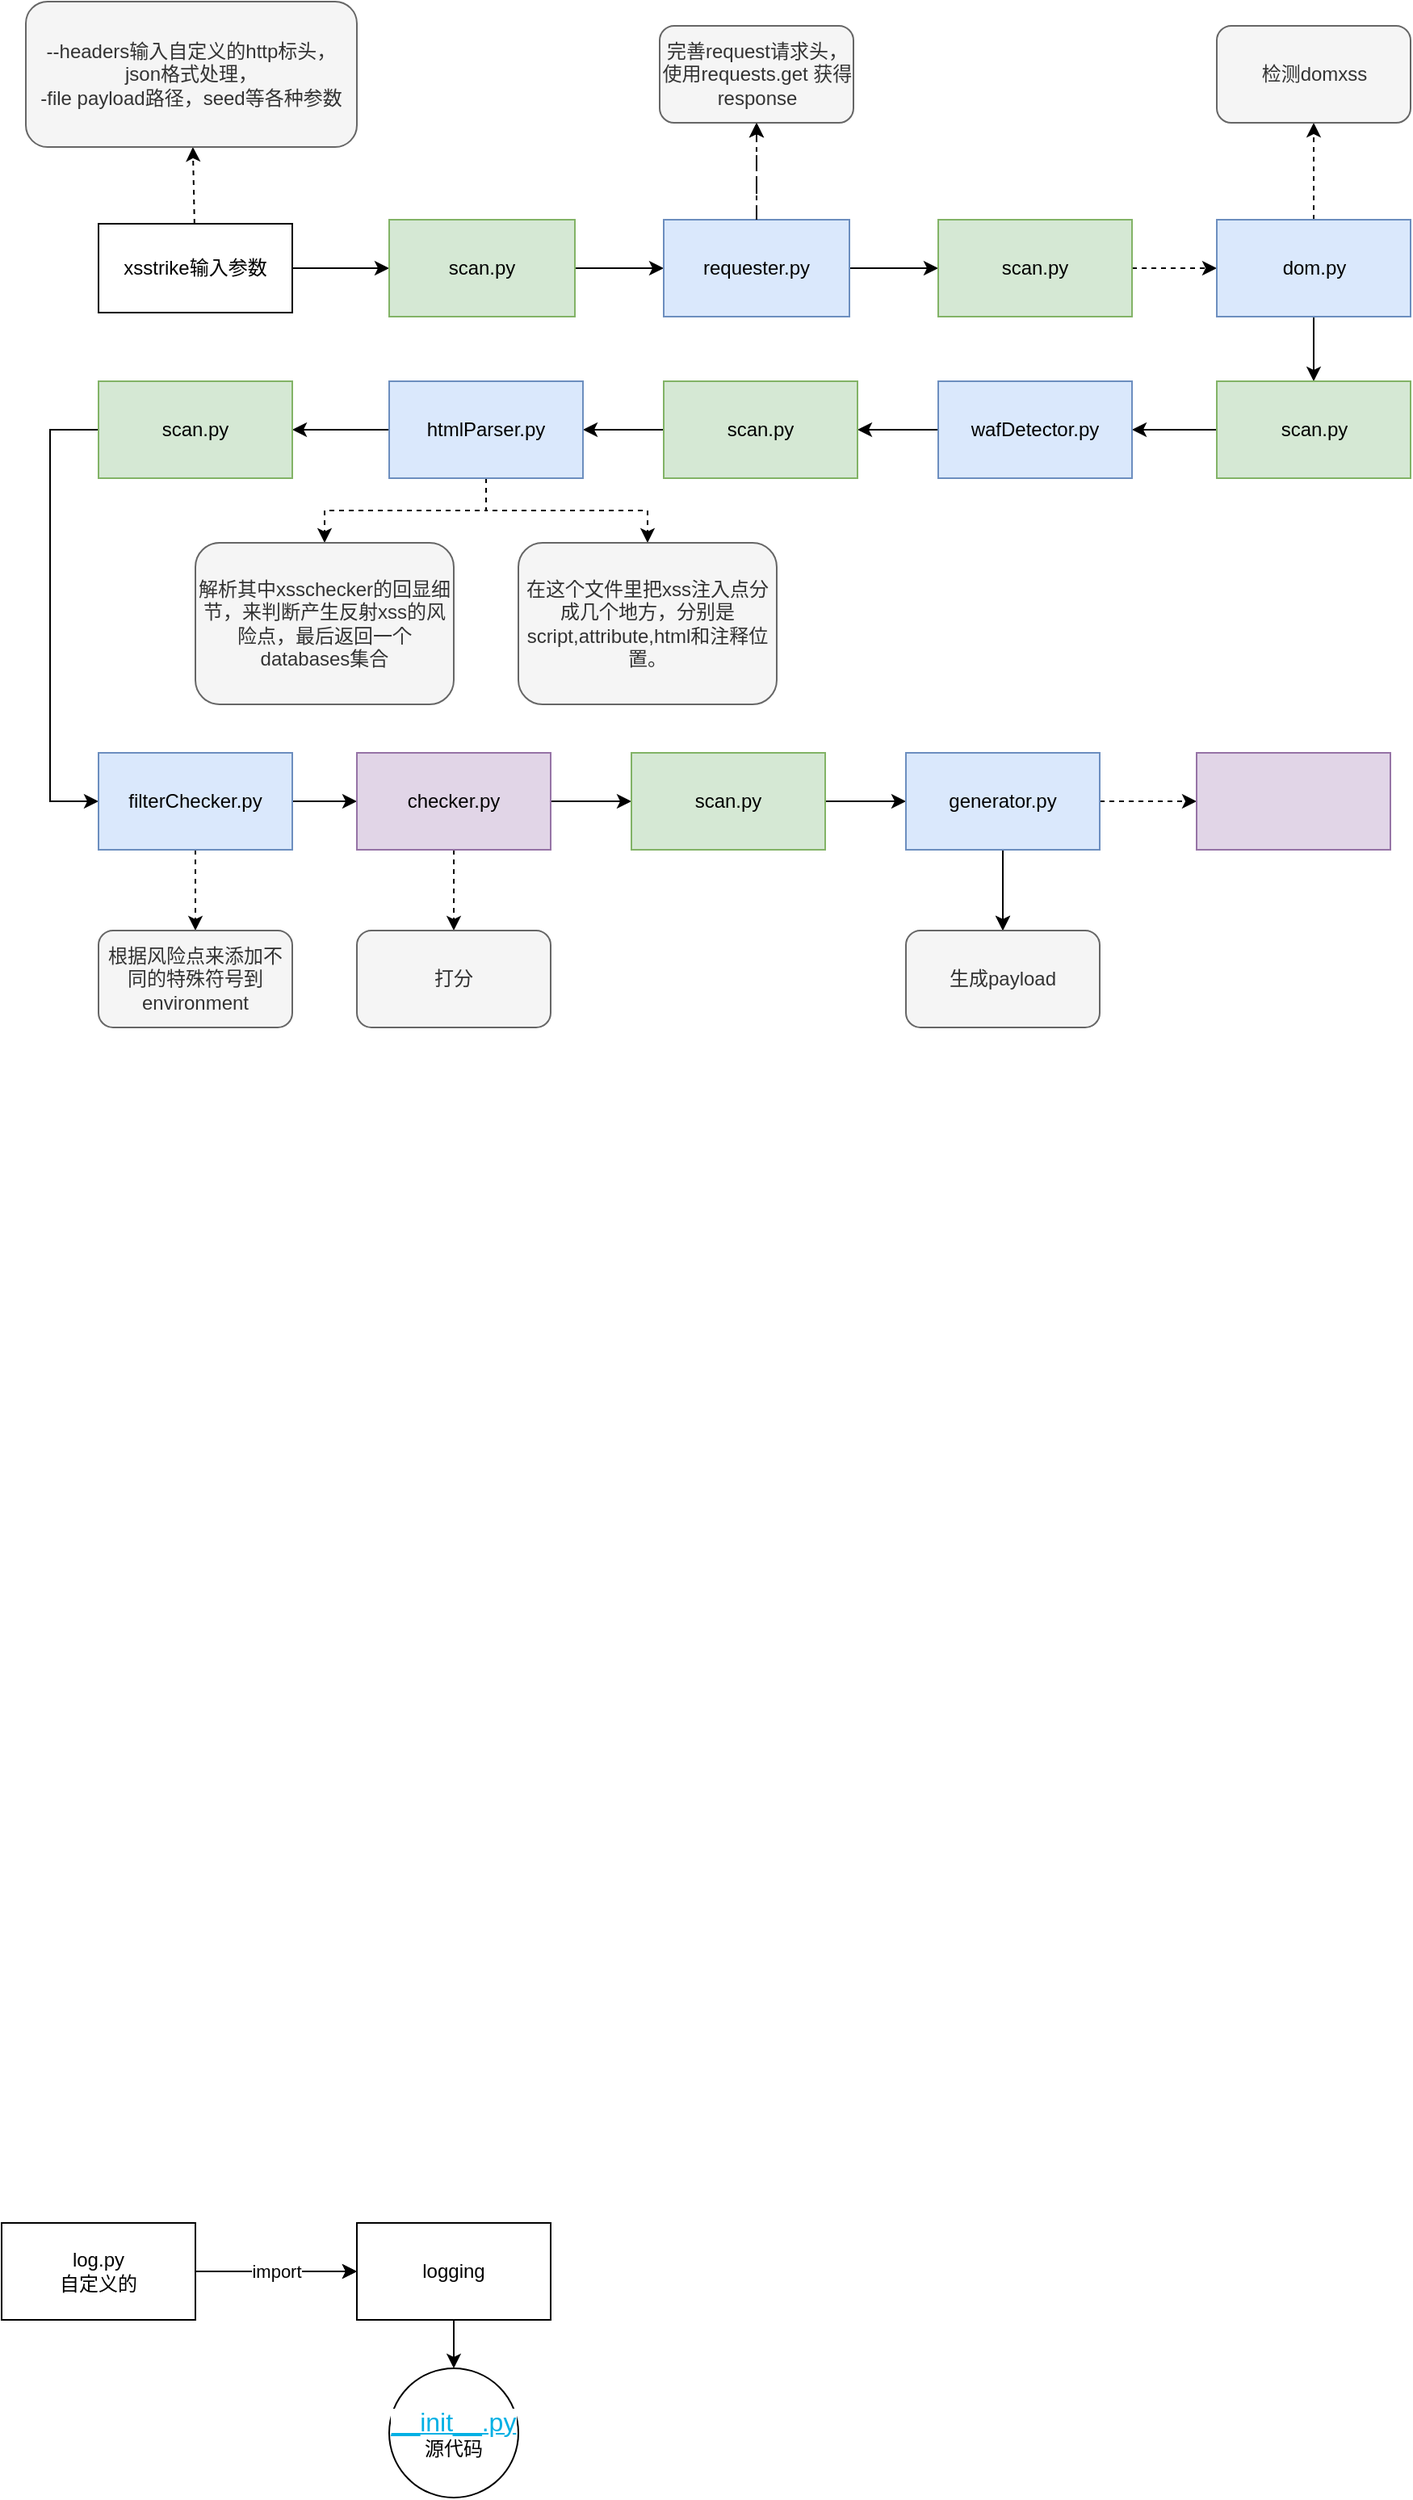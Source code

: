 <mxfile version="20.8.20" type="github" pages="2">
  <diagram id="Mi6Uny3UNFIJB_ZGdhlr" name="第 1 页">
    <mxGraphModel dx="1221" dy="686" grid="1" gridSize="10" guides="1" tooltips="1" connect="1" arrows="1" fold="1" page="1" pageScale="1" pageWidth="2336" pageHeight="1654" math="0" shadow="0">
      <root>
        <mxCell id="0" />
        <mxCell id="1" parent="0" />
        <mxCell id="SzhgZFn4WZo0ysNFUmlf-3" value="" style="rounded=0;orthogonalLoop=1;jettySize=auto;html=1;elbow=vertical;dashed=1;" parent="1" source="SzhgZFn4WZo0ysNFUmlf-1" target="SzhgZFn4WZo0ysNFUmlf-2" edge="1">
          <mxGeometry relative="1" as="geometry" />
        </mxCell>
        <mxCell id="SzhgZFn4WZo0ysNFUmlf-1" value="xsstrike输入参数" style="whiteSpace=wrap;html=1;rounded=0;" parent="1" vertex="1">
          <mxGeometry x="120" y="172.5" width="120" height="55" as="geometry" />
        </mxCell>
        <mxCell id="AMDaqCPly_B1wJdDMMOm-6" style="edgeStyle=none;rounded=0;orthogonalLoop=1;jettySize=auto;html=1;exitX=0.5;exitY=0;exitDx=0;exitDy=0;dashed=1;elbow=vertical;" parent="1" source="SzhgZFn4WZo0ysNFUmlf-1" target="SzhgZFn4WZo0ysNFUmlf-1" edge="1">
          <mxGeometry relative="1" as="geometry" />
        </mxCell>
        <mxCell id="AMDaqCPly_B1wJdDMMOm-7" style="edgeStyle=none;rounded=0;orthogonalLoop=1;jettySize=auto;html=1;exitX=0.5;exitY=1;exitDx=0;exitDy=0;dashed=1;elbow=vertical;" parent="1" source="SzhgZFn4WZo0ysNFUmlf-1" target="SzhgZFn4WZo0ysNFUmlf-1" edge="1">
          <mxGeometry relative="1" as="geometry" />
        </mxCell>
        <mxCell id="AMDaqCPly_B1wJdDMMOm-12" value="" style="edgeStyle=none;rounded=0;orthogonalLoop=1;jettySize=auto;html=1;elbow=vertical;exitX=1;exitY=0.5;exitDx=0;exitDy=0;" parent="1" source="SzhgZFn4WZo0ysNFUmlf-1" target="AMDaqCPly_B1wJdDMMOm-11" edge="1">
          <mxGeometry relative="1" as="geometry" />
        </mxCell>
        <mxCell id="SzhgZFn4WZo0ysNFUmlf-2" value="--headers输入自定义的http标头，&lt;br&gt;json格式处理，&lt;br&gt;-file payload路径，seed等各种参数" style="whiteSpace=wrap;html=1;rounded=1;labelPosition=center;verticalLabelPosition=middle;align=center;verticalAlign=middle;fillColor=#f5f5f5;fontColor=#333333;strokeColor=#666666;" parent="1" vertex="1">
          <mxGeometry x="75" y="35" width="205" height="90" as="geometry" />
        </mxCell>
        <mxCell id="AMDaqCPly_B1wJdDMMOm-14" value="" style="edgeStyle=none;rounded=0;orthogonalLoop=1;jettySize=auto;html=1;elbow=vertical;" parent="1" source="AMDaqCPly_B1wJdDMMOm-11" target="AMDaqCPly_B1wJdDMMOm-13" edge="1">
          <mxGeometry relative="1" as="geometry" />
        </mxCell>
        <mxCell id="AMDaqCPly_B1wJdDMMOm-11" value="scan.py" style="whiteSpace=wrap;html=1;rounded=0;fillColor=#d5e8d4;strokeColor=#82b366;" parent="1" vertex="1">
          <mxGeometry x="300" y="170" width="115" height="60" as="geometry" />
        </mxCell>
        <mxCell id="dojH2ZBy4jooozm948fz-9" value="" style="edgeStyle=orthogonalEdgeStyle;rounded=0;orthogonalLoop=1;jettySize=auto;html=1;dashed=1;" parent="1" source="AMDaqCPly_B1wJdDMMOm-13" target="dojH2ZBy4jooozm948fz-7" edge="1">
          <mxGeometry relative="1" as="geometry" />
        </mxCell>
        <mxCell id="bgyfNNdTmjfUKgFDQhqf-2" value="" style="edgeStyle=orthogonalEdgeStyle;rounded=0;orthogonalLoop=1;jettySize=auto;html=1;" parent="1" source="AMDaqCPly_B1wJdDMMOm-13" target="bgyfNNdTmjfUKgFDQhqf-1" edge="1">
          <mxGeometry relative="1" as="geometry" />
        </mxCell>
        <mxCell id="AMDaqCPly_B1wJdDMMOm-13" value="requester.py" style="whiteSpace=wrap;html=1;rounded=0;fillColor=#dae8fc;strokeColor=#6c8ebf;" parent="1" vertex="1">
          <mxGeometry x="470" y="170" width="115" height="60" as="geometry" />
        </mxCell>
        <mxCell id="-9ZumjQLEosZfhHDupUa-3" value="" style="edgeStyle=orthogonalEdgeStyle;rounded=0;orthogonalLoop=1;jettySize=auto;html=1;" parent="1" source="-9ZumjQLEosZfhHDupUa-1" target="-9ZumjQLEosZfhHDupUa-2" edge="1">
          <mxGeometry relative="1" as="geometry" />
        </mxCell>
        <mxCell id="-9ZumjQLEosZfhHDupUa-4" value="import" style="edgeStyle=orthogonalEdgeStyle;rounded=0;orthogonalLoop=1;jettySize=auto;html=1;" parent="1" source="-9ZumjQLEosZfhHDupUa-1" target="-9ZumjQLEosZfhHDupUa-2" edge="1">
          <mxGeometry relative="1" as="geometry" />
        </mxCell>
        <mxCell id="-9ZumjQLEosZfhHDupUa-1" value="log.py&lt;br&gt;自定义的" style="rounded=0;whiteSpace=wrap;html=1;" parent="1" vertex="1">
          <mxGeometry x="60" y="1410" width="120" height="60" as="geometry" />
        </mxCell>
        <mxCell id="-9ZumjQLEosZfhHDupUa-6" value="" style="edgeStyle=orthogonalEdgeStyle;rounded=0;orthogonalLoop=1;jettySize=auto;html=1;" parent="1" source="-9ZumjQLEosZfhHDupUa-2" target="-9ZumjQLEosZfhHDupUa-5" edge="1">
          <mxGeometry relative="1" as="geometry" />
        </mxCell>
        <mxCell id="-9ZumjQLEosZfhHDupUa-2" value="logging" style="whiteSpace=wrap;html=1;rounded=0;" parent="1" vertex="1">
          <mxGeometry x="280" y="1410" width="120" height="60" as="geometry" />
        </mxCell>
        <mxCell id="-9ZumjQLEosZfhHDupUa-5" value="&lt;a style=&quot;color: rgb(0, 176, 228); font-family: &amp;quot;Lucida Grande&amp;quot;, Arial, sans-serif; font-size: 16px; text-align: left; background-color: rgb(255, 255, 255);&quot; href=&quot;https://github.com/python/cpython/tree/3.11/Lib/logging/__init__.py&quot; class=&quot;reference external&quot;&gt;__init__.py&lt;/a&gt;&lt;br&gt;源代码" style="ellipse;whiteSpace=wrap;html=1;rounded=0;" parent="1" vertex="1">
          <mxGeometry x="300" y="1500" width="80" height="80" as="geometry" />
        </mxCell>
        <mxCell id="dojH2ZBy4jooozm948fz-7" value="完善request请求头，使用requests.get 获得response" style="rounded=1;whiteSpace=wrap;html=1;fillColor=#f5f5f5;fontColor=#333333;strokeColor=#666666;" parent="1" vertex="1">
          <mxGeometry x="467.5" y="50" width="120" height="60" as="geometry" />
        </mxCell>
        <mxCell id="dojH2ZBy4jooozm948fz-8" value="" style="endArrow=classic;html=1;rounded=0;entryX=0.5;entryY=1;entryDx=0;entryDy=0;exitX=0.5;exitY=0;exitDx=0;exitDy=0;dashed=1;dashPattern=8 8;" parent="1" source="AMDaqCPly_B1wJdDMMOm-13" target="dojH2ZBy4jooozm948fz-7" edge="1">
          <mxGeometry width="50" height="50" relative="1" as="geometry">
            <mxPoint x="680" y="150" as="sourcePoint" />
            <mxPoint x="730" y="120" as="targetPoint" />
          </mxGeometry>
        </mxCell>
        <mxCell id="bgyfNNdTmjfUKgFDQhqf-5" value="" style="edgeStyle=orthogonalEdgeStyle;rounded=0;orthogonalLoop=1;jettySize=auto;html=1;dashed=1;" parent="1" source="bgyfNNdTmjfUKgFDQhqf-1" target="bgyfNNdTmjfUKgFDQhqf-4" edge="1">
          <mxGeometry relative="1" as="geometry" />
        </mxCell>
        <mxCell id="bgyfNNdTmjfUKgFDQhqf-1" value="scan.py" style="whiteSpace=wrap;html=1;rounded=0;fillColor=#d5e8d4;strokeColor=#82b366;" parent="1" vertex="1">
          <mxGeometry x="640" y="170" width="120" height="60" as="geometry" />
        </mxCell>
        <mxCell id="bgyfNNdTmjfUKgFDQhqf-7" value="" style="edgeStyle=orthogonalEdgeStyle;rounded=0;orthogonalLoop=1;jettySize=auto;html=1;" parent="1" source="bgyfNNdTmjfUKgFDQhqf-4" target="bgyfNNdTmjfUKgFDQhqf-6" edge="1">
          <mxGeometry relative="1" as="geometry" />
        </mxCell>
        <mxCell id="Xsrx0FLT9TPBm8OnZifg-14" style="edgeStyle=orthogonalEdgeStyle;rounded=0;orthogonalLoop=1;jettySize=auto;html=1;exitX=0.5;exitY=0;exitDx=0;exitDy=0;entryX=0.5;entryY=1;entryDx=0;entryDy=0;dashed=1;" parent="1" source="bgyfNNdTmjfUKgFDQhqf-4" target="Xsrx0FLT9TPBm8OnZifg-13" edge="1">
          <mxGeometry relative="1" as="geometry" />
        </mxCell>
        <mxCell id="bgyfNNdTmjfUKgFDQhqf-4" value="dom.py" style="whiteSpace=wrap;html=1;rounded=0;fillColor=#dae8fc;strokeColor=#6c8ebf;" parent="1" vertex="1">
          <mxGeometry x="812.5" y="170" width="120" height="60" as="geometry" />
        </mxCell>
        <mxCell id="bgyfNNdTmjfUKgFDQhqf-9" value="" style="edgeStyle=orthogonalEdgeStyle;rounded=0;orthogonalLoop=1;jettySize=auto;html=1;" parent="1" source="bgyfNNdTmjfUKgFDQhqf-6" target="bgyfNNdTmjfUKgFDQhqf-8" edge="1">
          <mxGeometry relative="1" as="geometry" />
        </mxCell>
        <mxCell id="bgyfNNdTmjfUKgFDQhqf-6" value="scan.py" style="whiteSpace=wrap;html=1;rounded=0;fillColor=#d5e8d4;strokeColor=#82b366;" parent="1" vertex="1">
          <mxGeometry x="812.5" y="270" width="120" height="60" as="geometry" />
        </mxCell>
        <mxCell id="b9RFdC7gwchzJHp5I-MJ-4" value="" style="edgeStyle=orthogonalEdgeStyle;rounded=0;orthogonalLoop=1;jettySize=auto;html=1;" parent="1" source="bgyfNNdTmjfUKgFDQhqf-8" target="b9RFdC7gwchzJHp5I-MJ-3" edge="1">
          <mxGeometry relative="1" as="geometry" />
        </mxCell>
        <mxCell id="bgyfNNdTmjfUKgFDQhqf-8" value="wafDetector.py" style="whiteSpace=wrap;html=1;rounded=0;fillColor=#dae8fc;strokeColor=#6c8ebf;" parent="1" vertex="1">
          <mxGeometry x="640" y="270" width="120" height="60" as="geometry" />
        </mxCell>
        <mxCell id="b9RFdC7gwchzJHp5I-MJ-6" value="" style="edgeStyle=orthogonalEdgeStyle;rounded=0;orthogonalLoop=1;jettySize=auto;html=1;" parent="1" source="b9RFdC7gwchzJHp5I-MJ-3" target="b9RFdC7gwchzJHp5I-MJ-5" edge="1">
          <mxGeometry relative="1" as="geometry" />
        </mxCell>
        <mxCell id="b9RFdC7gwchzJHp5I-MJ-3" value="scan.py" style="whiteSpace=wrap;html=1;fillColor=#d5e8d4;strokeColor=#82b366;rounded=0;" parent="1" vertex="1">
          <mxGeometry x="470" y="270" width="120" height="60" as="geometry" />
        </mxCell>
        <mxCell id="b9RFdC7gwchzJHp5I-MJ-8" value="" style="edgeStyle=orthogonalEdgeStyle;rounded=0;orthogonalLoop=1;jettySize=auto;html=1;dashed=1;" parent="1" source="b9RFdC7gwchzJHp5I-MJ-5" target="b9RFdC7gwchzJHp5I-MJ-7" edge="1">
          <mxGeometry relative="1" as="geometry" />
        </mxCell>
        <mxCell id="Xsrx0FLT9TPBm8OnZifg-5" style="edgeStyle=orthogonalEdgeStyle;rounded=0;orthogonalLoop=1;jettySize=auto;html=1;exitX=0.5;exitY=1;exitDx=0;exitDy=0;dashed=1;" parent="1" source="b9RFdC7gwchzJHp5I-MJ-5" target="Xsrx0FLT9TPBm8OnZifg-4" edge="1">
          <mxGeometry relative="1" as="geometry" />
        </mxCell>
        <mxCell id="Xsrx0FLT9TPBm8OnZifg-7" value="" style="edgeStyle=orthogonalEdgeStyle;rounded=0;orthogonalLoop=1;jettySize=auto;html=1;" parent="1" source="b9RFdC7gwchzJHp5I-MJ-5" target="Xsrx0FLT9TPBm8OnZifg-6" edge="1">
          <mxGeometry relative="1" as="geometry" />
        </mxCell>
        <mxCell id="b9RFdC7gwchzJHp5I-MJ-5" value="htmlParser.py" style="whiteSpace=wrap;html=1;fillColor=#dae8fc;strokeColor=#6c8ebf;rounded=0;" parent="1" vertex="1">
          <mxGeometry x="300" y="270" width="120" height="60" as="geometry" />
        </mxCell>
        <mxCell id="b9RFdC7gwchzJHp5I-MJ-7" value="解析其中xsschecker的回显细节，来判断产生反射xss的风险点，最后返回一个databases集合" style="whiteSpace=wrap;html=1;fillColor=#f5f5f5;strokeColor=#666666;rounded=1;fontColor=#333333;" parent="1" vertex="1">
          <mxGeometry x="180" y="370" width="160" height="100" as="geometry" />
        </mxCell>
        <mxCell id="Xsrx0FLT9TPBm8OnZifg-4" value="在这个文件里把xss注入点分成几个地方，分别是script,attribute,html和注释位置。" style="whiteSpace=wrap;html=1;fillColor=#f5f5f5;strokeColor=#666666;rounded=1;fontColor=#333333;" parent="1" vertex="1">
          <mxGeometry x="380" y="370" width="160" height="100" as="geometry" />
        </mxCell>
        <mxCell id="Xsrx0FLT9TPBm8OnZifg-12" style="edgeStyle=orthogonalEdgeStyle;rounded=0;orthogonalLoop=1;jettySize=auto;html=1;entryX=0;entryY=0.5;entryDx=0;entryDy=0;" parent="1" source="Xsrx0FLT9TPBm8OnZifg-6" target="Xsrx0FLT9TPBm8OnZifg-10" edge="1">
          <mxGeometry relative="1" as="geometry">
            <Array as="points">
              <mxPoint x="90" y="300" />
              <mxPoint x="90" y="530" />
            </Array>
          </mxGeometry>
        </mxCell>
        <mxCell id="Xsrx0FLT9TPBm8OnZifg-6" value="scan.py" style="whiteSpace=wrap;html=1;fillColor=#d5e8d4;strokeColor=#82b366;rounded=0;" parent="1" vertex="1">
          <mxGeometry x="120" y="270" width="120" height="60" as="geometry" />
        </mxCell>
        <mxCell id="tEAiH8q8TL7XMuI2iDsI-2" value="" style="edgeStyle=orthogonalEdgeStyle;rounded=0;orthogonalLoop=1;jettySize=auto;html=1;" edge="1" parent="1" source="Xsrx0FLT9TPBm8OnZifg-10" target="tEAiH8q8TL7XMuI2iDsI-1">
          <mxGeometry relative="1" as="geometry" />
        </mxCell>
        <mxCell id="tEAiH8q8TL7XMuI2iDsI-5" value="" style="edgeStyle=orthogonalEdgeStyle;rounded=0;orthogonalLoop=1;jettySize=auto;html=1;dashed=1;" edge="1" parent="1" source="Xsrx0FLT9TPBm8OnZifg-10" target="tEAiH8q8TL7XMuI2iDsI-4">
          <mxGeometry relative="1" as="geometry" />
        </mxCell>
        <mxCell id="Xsrx0FLT9TPBm8OnZifg-10" value="filterChecker.py" style="whiteSpace=wrap;html=1;fillColor=#dae8fc;strokeColor=#6c8ebf;rounded=0;" parent="1" vertex="1">
          <mxGeometry x="120" y="500" width="120" height="60" as="geometry" />
        </mxCell>
        <mxCell id="Xsrx0FLT9TPBm8OnZifg-13" value="检测domxss" style="whiteSpace=wrap;html=1;fillColor=#f5f5f5;strokeColor=#666666;rounded=1;fontColor=#333333;" parent="1" vertex="1">
          <mxGeometry x="812.5" y="50" width="120" height="60" as="geometry" />
        </mxCell>
        <mxCell id="tEAiH8q8TL7XMuI2iDsI-8" value="" style="edgeStyle=orthogonalEdgeStyle;rounded=0;orthogonalLoop=1;jettySize=auto;html=1;dashed=1;" edge="1" parent="1" source="tEAiH8q8TL7XMuI2iDsI-1" target="tEAiH8q8TL7XMuI2iDsI-7">
          <mxGeometry relative="1" as="geometry" />
        </mxCell>
        <mxCell id="tEAiH8q8TL7XMuI2iDsI-10" value="" style="edgeStyle=orthogonalEdgeStyle;rounded=0;orthogonalLoop=1;jettySize=auto;html=1;" edge="1" parent="1" source="tEAiH8q8TL7XMuI2iDsI-1" target="tEAiH8q8TL7XMuI2iDsI-9">
          <mxGeometry relative="1" as="geometry" />
        </mxCell>
        <mxCell id="tEAiH8q8TL7XMuI2iDsI-1" value="checker.py" style="whiteSpace=wrap;html=1;fillColor=#e1d5e7;strokeColor=#9673a6;rounded=0;" vertex="1" parent="1">
          <mxGeometry x="280" y="500" width="120" height="60" as="geometry" />
        </mxCell>
        <mxCell id="tEAiH8q8TL7XMuI2iDsI-4" value="根据风险点来添加不同的特殊符号到environment" style="whiteSpace=wrap;html=1;fillColor=#f5f5f5;strokeColor=#666666;rounded=1;fontColor=#333333;" vertex="1" parent="1">
          <mxGeometry x="120" y="610" width="120" height="60" as="geometry" />
        </mxCell>
        <mxCell id="tEAiH8q8TL7XMuI2iDsI-7" value="打分" style="whiteSpace=wrap;html=1;fillColor=#f5f5f5;strokeColor=#666666;rounded=1;fontColor=#333333;" vertex="1" parent="1">
          <mxGeometry x="280" y="610" width="120" height="60" as="geometry" />
        </mxCell>
        <mxCell id="tEAiH8q8TL7XMuI2iDsI-12" value="" style="edgeStyle=orthogonalEdgeStyle;rounded=0;orthogonalLoop=1;jettySize=auto;html=1;" edge="1" parent="1" source="tEAiH8q8TL7XMuI2iDsI-9" target="tEAiH8q8TL7XMuI2iDsI-11">
          <mxGeometry relative="1" as="geometry" />
        </mxCell>
        <mxCell id="tEAiH8q8TL7XMuI2iDsI-9" value="scan.py" style="whiteSpace=wrap;html=1;fillColor=#d5e8d4;strokeColor=#82b366;rounded=0;" vertex="1" parent="1">
          <mxGeometry x="450" y="500" width="120" height="60" as="geometry" />
        </mxCell>
        <mxCell id="tEAiH8q8TL7XMuI2iDsI-14" value="" style="edgeStyle=orthogonalEdgeStyle;rounded=0;orthogonalLoop=1;jettySize=auto;html=1;" edge="1" parent="1" source="tEAiH8q8TL7XMuI2iDsI-11" target="tEAiH8q8TL7XMuI2iDsI-13">
          <mxGeometry relative="1" as="geometry" />
        </mxCell>
        <mxCell id="tEAiH8q8TL7XMuI2iDsI-15" value="" style="edgeStyle=orthogonalEdgeStyle;rounded=0;orthogonalLoop=1;jettySize=auto;html=1;dashed=1;" edge="1" parent="1" source="tEAiH8q8TL7XMuI2iDsI-11" target="tEAiH8q8TL7XMuI2iDsI-13">
          <mxGeometry relative="1" as="geometry" />
        </mxCell>
        <mxCell id="tEAiH8q8TL7XMuI2iDsI-17" value="" style="edgeStyle=orthogonalEdgeStyle;rounded=0;orthogonalLoop=1;jettySize=auto;html=1;dashed=1;" edge="1" parent="1" source="tEAiH8q8TL7XMuI2iDsI-11" target="tEAiH8q8TL7XMuI2iDsI-16">
          <mxGeometry relative="1" as="geometry" />
        </mxCell>
        <mxCell id="tEAiH8q8TL7XMuI2iDsI-11" value="generator.py" style="whiteSpace=wrap;html=1;fillColor=#dae8fc;strokeColor=#6c8ebf;rounded=0;" vertex="1" parent="1">
          <mxGeometry x="620" y="500" width="120" height="60" as="geometry" />
        </mxCell>
        <mxCell id="tEAiH8q8TL7XMuI2iDsI-13" value="生成payload" style="whiteSpace=wrap;html=1;fillColor=#f5f5f5;strokeColor=#666666;rounded=1;fontColor=#333333;" vertex="1" parent="1">
          <mxGeometry x="620" y="610" width="120" height="60" as="geometry" />
        </mxCell>
        <mxCell id="tEAiH8q8TL7XMuI2iDsI-16" value="" style="whiteSpace=wrap;html=1;fillColor=#e1d5e7;strokeColor=#9673a6;rounded=0;" vertex="1" parent="1">
          <mxGeometry x="800" y="500" width="120" height="60" as="geometry" />
        </mxCell>
      </root>
    </mxGraphModel>
  </diagram>
  <diagram id="NEA1AfLLn4d2mOgMVekQ" name="第 2 页">
    <mxGraphModel dx="880" dy="461" grid="1" gridSize="10" guides="1" tooltips="1" connect="1" arrows="1" fold="1" page="1" pageScale="1" pageWidth="827" pageHeight="1169" math="0" shadow="0">
      <root>
        <mxCell id="0" />
        <mxCell id="1" parent="0" />
        <mxCell id="MkUSBW8E2_XUCUIOtJlp-1" value="" style="ellipse;whiteSpace=wrap;html=1;" vertex="1" parent="1">
          <mxGeometry x="410" y="410" width="120" height="80" as="geometry" />
        </mxCell>
      </root>
    </mxGraphModel>
  </diagram>
</mxfile>
